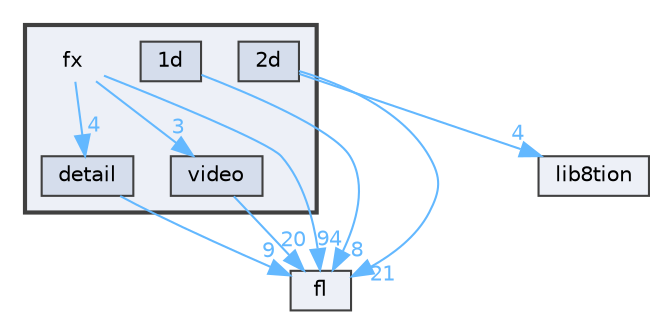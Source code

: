 digraph "fx"
{
 // INTERACTIVE_SVG=YES
 // LATEX_PDF_SIZE
  bgcolor="transparent";
  edge [fontname=Helvetica,fontsize=10,labelfontname=Helvetica,labelfontsize=10];
  node [fontname=Helvetica,fontsize=10,shape=box,height=0.2,width=0.4];
  compound=true
  subgraph clusterdir_acbb946b833f21b16ec30aa21c4c3a72 {
    graph [ bgcolor="#edf0f7", pencolor="grey25", label="", fontname=Helvetica,fontsize=10 style="filled,bold", URL="dir_acbb946b833f21b16ec30aa21c4c3a72.html",tooltip=""]
    dir_acbb946b833f21b16ec30aa21c4c3a72 [shape=plaintext, label="fx"];
  dir_3c096064f75e33bbd0d7cdd12788e828 [label="1d", fillcolor="#d5ddec", color="grey25", style="filled", URL="dir_3c096064f75e33bbd0d7cdd12788e828.html",tooltip=""];
  dir_da6de6ffed4dc8eba2e7529df043e06f [label="2d", fillcolor="#d5ddec", color="grey25", style="filled", URL="dir_da6de6ffed4dc8eba2e7529df043e06f.html",tooltip=""];
  dir_0b137cd436b904252bb4364bddde6ee9 [label="detail", fillcolor="#d5ddec", color="grey25", style="filled", URL="dir_0b137cd436b904252bb4364bddde6ee9.html",tooltip=""];
  dir_41db4d67e98c6097b43e1b5a33111e5f [label="video", fillcolor="#d5ddec", color="grey25", style="filled", URL="dir_41db4d67e98c6097b43e1b5a33111e5f.html",tooltip=""];
  }
  dir_4d1829fa9bd13d7db71e765b2707b248 [label="fl", fillcolor="#edf0f7", color="grey25", style="filled", URL="dir_4d1829fa9bd13d7db71e765b2707b248.html",tooltip=""];
  dir_d91669bda445047ed1892ac77a05ddb9 [label="lib8tion", fillcolor="#edf0f7", color="grey25", style="filled", URL="dir_d91669bda445047ed1892ac77a05ddb9.html",tooltip=""];
  dir_acbb946b833f21b16ec30aa21c4c3a72->dir_0b137cd436b904252bb4364bddde6ee9 [headlabel="4", labeldistance=1.5 headhref="dir_000028_000018.html" href="dir_000028_000018.html" color="steelblue1" fontcolor="steelblue1"];
  dir_acbb946b833f21b16ec30aa21c4c3a72->dir_41db4d67e98c6097b43e1b5a33111e5f [headlabel="3", labeldistance=1.5 headhref="dir_000028_000080.html" href="dir_000028_000080.html" color="steelblue1" fontcolor="steelblue1"];
  dir_acbb946b833f21b16ec30aa21c4c3a72->dir_4d1829fa9bd13d7db71e765b2707b248 [headlabel="94", labeldistance=1.5 headhref="dir_000028_000027.html" href="dir_000028_000027.html" color="steelblue1" fontcolor="steelblue1"];
  dir_3c096064f75e33bbd0d7cdd12788e828->dir_4d1829fa9bd13d7db71e765b2707b248 [headlabel="8", labeldistance=1.5 headhref="dir_000000_000027.html" href="dir_000000_000027.html" color="steelblue1" fontcolor="steelblue1"];
  dir_da6de6ffed4dc8eba2e7529df043e06f->dir_4d1829fa9bd13d7db71e765b2707b248 [headlabel="21", labeldistance=1.5 headhref="dir_000001_000027.html" href="dir_000001_000027.html" color="steelblue1" fontcolor="steelblue1"];
  dir_da6de6ffed4dc8eba2e7529df043e06f->dir_d91669bda445047ed1892ac77a05ddb9 [headlabel="4", labeldistance=1.5 headhref="dir_000001_000046.html" href="dir_000001_000046.html" color="steelblue1" fontcolor="steelblue1"];
  dir_0b137cd436b904252bb4364bddde6ee9->dir_4d1829fa9bd13d7db71e765b2707b248 [headlabel="9", labeldistance=1.5 headhref="dir_000018_000027.html" href="dir_000018_000027.html" color="steelblue1" fontcolor="steelblue1"];
  dir_41db4d67e98c6097b43e1b5a33111e5f->dir_4d1829fa9bd13d7db71e765b2707b248 [headlabel="20", labeldistance=1.5 headhref="dir_000080_000027.html" href="dir_000080_000027.html" color="steelblue1" fontcolor="steelblue1"];
}

